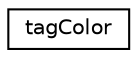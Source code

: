 digraph "Graphical Class Hierarchy"
{
 // LATEX_PDF_SIZE
  edge [fontname="Helvetica",fontsize="10",labelfontname="Helvetica",labelfontsize="10"];
  node [fontname="Helvetica",fontsize="10",shape=record];
  rankdir="LR";
  Node0 [label="tagColor",height=0.2,width=0.4,color="black", fillcolor="white", style="filled",URL="$structtag_color.html",tooltip="Defines an rgb color that can be associated with a Vector"];
}
